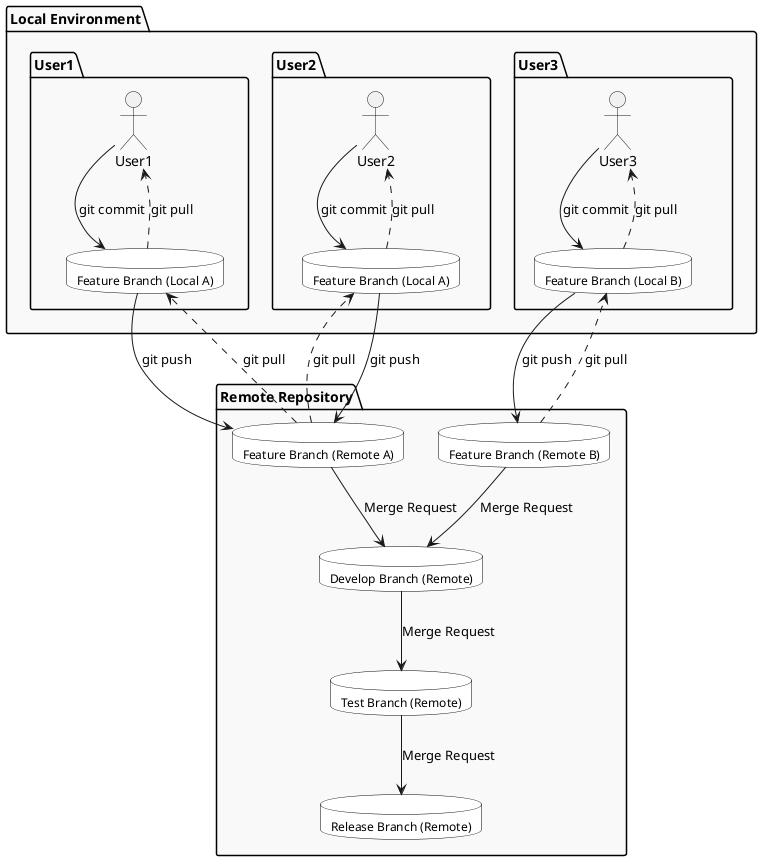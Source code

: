@startuml
skinparam database {
    BackgroundColor White
    BorderColor Black
    FontSize 12
}
skinparam package {
    BorderColor Black
    BackgroundColor #F9F9F9
}

' === ローカル環境: User A/B/C ===
package "Local Environment" {

    package "User1" {
        actor DevA as "User1"
        database LocalFeatureA1 as "Feature Branch (Local A)"
        DevA --> LocalFeatureA1 : git commit
    }

    package "User2" {
        actor DevB as "User2"
        database LocalFeatureA2 as "Feature Branch (Local A)"
        DevB --> LocalFeatureA2 : git commit
    }

    package "User3" {
        actor DevC as "User3"
        database LocalFeatureB as "Feature Branch (Local B)"
        DevC --> LocalFeatureB : git commit
    }
}

' === リモートリポジトリ ===
package "Remote Repository" {
    database RemoteFeatureA as "Feature Branch (Remote A)"
    database RemoteFeatureB as "Feature Branch (Remote B)"
    database RemoteDevelop as "Develop Branch (Remote)"
    database RemoteTest as "Test Branch (Remote)"
    database RemoteRelease as "Release Branch (Remote)"
}

' === ローカル → リモート Push ===
LocalFeatureA1 --> RemoteFeatureA : git push
LocalFeatureA2 --> RemoteFeatureA : git push
LocalFeatureB --> RemoteFeatureB : git push

' === リモート → ローカル Pull ===
RemoteFeatureA ..> LocalFeatureA1 : git pull
LocalFeatureA1 ..> DevA : git pull
RemoteFeatureA ..> LocalFeatureA2 : git pull
LocalFeatureA2 ..> DevB : git pull
RemoteFeatureB ..> LocalFeatureB : git pull
LocalFeatureB ..> DevC : git pull

' === リモートブランチ間フロー ===
RemoteFeatureA --> RemoteDevelop : Merge Request
RemoteFeatureB --> RemoteDevelop : Merge Request
RemoteDevelop --> RemoteTest : Merge Request
RemoteTest --> RemoteRelease : Merge Request

@enduml
